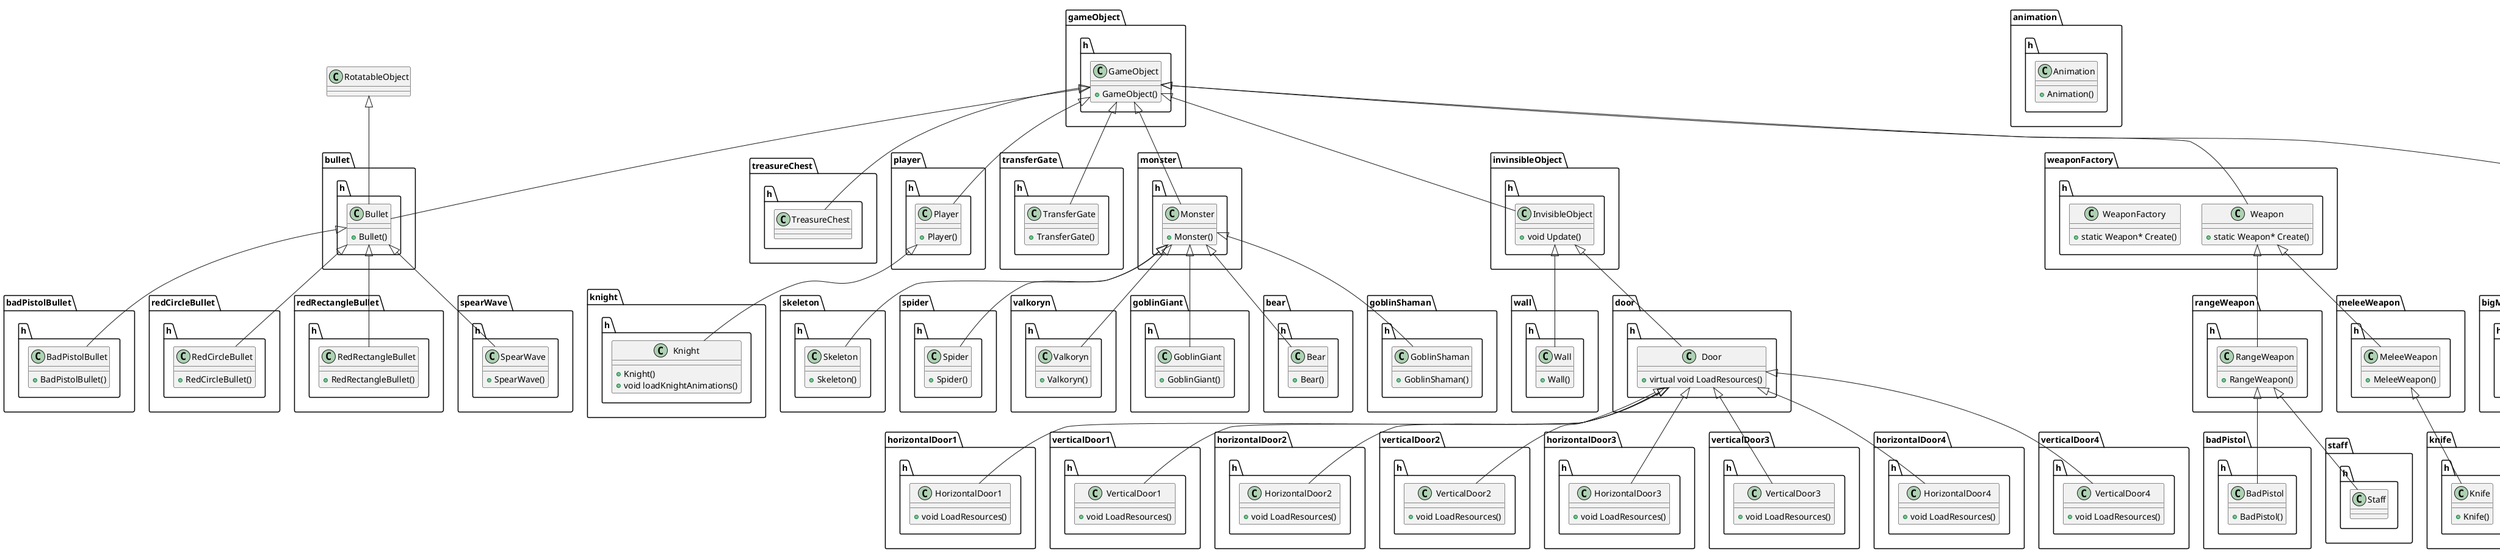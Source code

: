 @startuml
Here is the PlantUML code for the diagram:

```plantuml
@startuml

package animation.h {
    class Animation {
        +Animation()
    }
}

package gameState.h {
    class GameState {
        +GameState()
    }
}

package stateManager.h {
    class StateManager {
        +StateManager()
    }
}

package application.h {
    class Application {
        +Application()
    }
}

package pauseState.h {
    class PauseState {
        +PauseState()
    }
}

package menuState.h {
    class MenuState {
        +MenuState()
    }
}

package state.h {
    class StateType {}
    class State {}
}

package tag.h {
    class Tag {}
}

package point.h {
    class Point {
        +Point()
    }
}

package vec.h {
    class Vec {
        +Vec()
    }
}

package wallet.h {
    class Wallet {
        +Wallet()
    }
}

package hitBox.h {
    class HitBox {
        +HitBox()
    }
}

package interactiveText.h {
    class InteractiveText {}
}

package random.h {
    class Rand {
        +static Rand* Instance()
    }
}

package stageManager.h {
    class StageManager {
        +static StageManager* Instance()
    }
}

package camera.h {
    class Camera {
        +Camera()
    }
}

package soundManager.h {
    class SoundManager {
        +SoundManager()
    }
}

package animationManager.h {
    class AnimationManager {
        +AnimationManager()
    }
}

package objectManager.h {
    class ObjectManager {
        +static ObjectManager* Instance()
    }
}

package UIManager.h {
    class UIManager {
        +static UIManager* Instance()
    }
}

package keyboardManager.h {
    class KeyState {
        +KeyboardManager()
    }
    class KeyboardManager {
        +KeyboardManager()
    }
}

package map.h {
    class if {
        +Map()
    }
    class Map {
        +Map()
    }
}

package horizontalDoor1.h {
    class HorizontalDoor1 {
        +void LoadResources()
    }
}

package verticalDoor1.h {
    class VerticalDoor1 {
        +void LoadResources()
    }
}

package wall.h {
    class Wall {
        +Wall()
    }
}

package horizontalDoor2.h {
    class HorizontalDoor2 {
        +void LoadResources()
    }
}

package verticalDoor2.h {
    class VerticalDoor2 {
        +void LoadResources()
    }
}

package horizontalDoor3.h {
    class HorizontalDoor3 {
        +void LoadResources()
    }
}

package verticalDoor3.h {
    class VerticalDoor3 {
        +void LoadResources()
    }
}

package door.h {
    class Door {
        +virtual void LoadResources()
    }
}

package horizontalDoor4.h {
    class HorizontalDoor4 {
        +void LoadResources()
    }
}

package verticalDoor4.h {
    class VerticalDoor4 {
        +void LoadResources()
    }
}

package roomSize.h {
    class RoomSize {}
}

package room.h {
    class Room {
        +Room()
    }
}

package monsterRoom.h {
    class MonsterRoom {
        +MonsterRoom()
    }
}

package treasureRoom.h {
    class TreasureRoom {
        +TreasureRoom()
    }
}

package treasureChest.h {
    class TreasureChest {}
}

package player.h {
    class Player {
        +Player()
    }
}

package transferGate.h {
    class TransferGate {
        +TransferGate()
    }
}

package stage_1_3.h {
    class Stage_1_3 {
        +Stage_1_3()
        +void setBackground()
    }
}

package stage_1_2.h {
    class Stage_1_2 {
        +Stage_1_2()
        +void setBackground()
    }
}

package stageFactory.h {
    class Stage {
        +static Stage* Create()
    }
    class StageFactory {
        +static Stage* Create()
    }
}

package stage_1_1.h {
    class Stage_1_1 {
        +Stage_1_1()
        +void setBackground()
    }
}

package monsterType.h {
    class MonsterType {}
}

package monster.h {
    class Monster {
        +Monster()
    }
}

package monsterPool.h {
    class MonsterPool {
        +static MonsterPool* Instance()
    }
}

package projectilePool.h {
    class ProjectilePool {
        +static ProjectilePool* Instance()
        +void Refresh()
    }
}

package dropType.h {
    class DropType {}
}

package dropPool.h {
    class Drop {
        +static DropPool* Instance()
    }
    class DropPool {
        +static DropPool* Instance()
    }
}

package gameObject.h {
    class GameObject {
        +GameObject()
    }
}

package invinsibleObject.h {
    class InvisibleObject {
        +void Update()
    }
}

package rangeWeapon.h {
    class RangeWeapon {
        +RangeWeapon()
    }
}

package weaponType.h {
    class WeaponType {}
}

package meleeWeapon.h {
    class MeleeWeapon {
        +MeleeWeapon()
    }
}

package weaponFactory.h {
    class Weapon {
        +static Weapon* Create()
    }
    class WeaponFactory {
        +static Weapon* Create()
    }
}

package knife.h {
    class Knife {
        +Knife()
    }
}

package badPistol.h {
    class BadPistol {
        +BadPistol()
    }
}

package staff.h {
    class Staff {}
}

package projectileFactory.h {
    class Projectile {
        +static Projectile* Create()
    }
    class ProjectileFactory {
        +static Projectile* Create()
    }
}

package projectileType.h {
    class ProjectileType {}
}

package bullet.h {
    class Bullet {
        +Bullet()
    }
}

package badPistolBullet.h {
    class BadPistolBullet {
        +BadPistolBullet()
    }
}

package redCircleBullet.h {
    class RedCircleBullet {
        +RedCircleBullet()
    }
}

package redRectangleBullet.h {
    class RedRectangleBullet {
        +RedRectangleBullet()
    }
}

package spearWave.h {
    class SpearWave {
        +SpearWave()
    }
}

package bigMpPotion.h {
    class BigMpPotion {
        +BigMpPotion()
    }
}

package bigHealingPotion.h {
    class BigHealingPotion {
        +BigHealingPotion()
    }
}

package healingPotion.h {
    class HealingPotion {
        +HealingPotion()
    }
}

package collectable.h {
    class Collectable {
        +Collectable()
    }
}

package compositePotion.h {
    class CompositePotion {
        +CompositePotion()
    }
}

package mpPotion.h {
    class MpPotion {
        +MpPotion()
    }
}

package potionFactory.h {
    class PotionFactory {}
}

package bigCompositePotion.h {
    class BigCompositePotion {
        +BigCompositePotion()
    }
}

package monsterFactory.h {
    class MonsterFactory {
        +static Monster* Create()
    }
}

package skeleton.h {
    class Skeleton {
        +Skeleton()
    }
}

package spider.h {
    class Spider {
        +Spider()
    }
}

package valkoryn.h {
    class Valkoryn {
        +Valkoryn()
    }
}

package goblinGiant.h {
    class GoblinGiant {
        +GoblinGiant()
    }
}

package bear.h {
    class Bear {
        +Bear()
    }
}

package goblinShaman.h {
    class GoblinShaman {
        +GoblinShaman()
    }
}

package playerType.h {
    class PlayerType {}
}

package knight.h {
    class Knight {
        +Knight()
        +void loadKnightAnimations()
    }
}

GameState -up-|> State
PauseState -up-|> State
MenuState -up-|> State
HorizontalDoor1 -up-|> Door
VerticalDoor1 -up-|> Door
Wall -up-|> InvisibleObject
HorizontalDoor2 -up-|> Door
VerticalDoor2 -up-|> Door
HorizontalDoor3 -up-|> Door
VerticalDoor3 -up-|> Door
Door -up-|> InvisibleObject
HorizontalDoor4 -up-|> Door
VerticalDoor4 -up-|> Door
MonsterRoom -up-|> Room
TreasureRoom -up-|> Room
TreasureChest -up-|> GameObject
TransferGate -up-|> GameObject
Stage_1_3 -up-|> Stage
Stage_1_2 -up-|> Stage
Stage_1_1 -up-|> Stage
InvisibleObject -up-|> GameObject
RangeWeapon -up-|> Weapon
MeleeWeapon -up-|> Weapon
Weapon -up-|> GameObject
Knife -up-|> MeleeWeapon
BadPistol -up-|> RangeWeapon
Staff -up-|> RangeWeapon
Bullet -up-|> RotatableObject
Bullet -up-|> GameObject
BadPistolBullet -up-|> Bullet
RedCircleBullet -up-|> Bullet
RedRectangleBullet -up-|> Bullet
SpearWave -up-|> Bullet
BigMpPotion -up-|> Collectable
BigHealingPotion -up-|> Collectable
HealingPotion -up-|> Collectable
Collectable -up-|> GameObject
CompositePotion -up-|> Collectable
MpPotion -up-|> Collectable
BigCompositePotion -up-|> Collectable
Monster -up-|> GameObject
Skeleton -up-|> Monster
Spider -up-|> Monster
Valkoryn -up-|> Monster
GoblinGiant -up-|> Monster
Bear -up-|> Monster
GoblinShaman -up-|> Monster
Player -up-|> GameObject
Knight -up-|> Player

@enduml
```
This diagram shows all the classes with their methods, their inheritance relationships, and their packaging based on the files they belong to. Note that due to the large number of classes, the diagram might look cluttered and complex.
@enduml